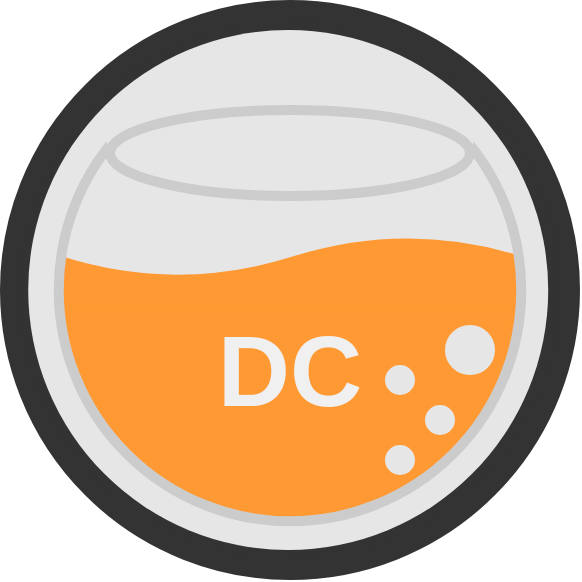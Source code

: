 <mxfile scale="1" border="0">
    <diagram id="onXaXl_xWz-26s0CSIOz" name="ビール？？？">
        <mxGraphModel dx="751" dy="744" grid="1" gridSize="10" guides="1" tooltips="1" connect="1" arrows="1" fold="1" page="1" pageScale="1" pageWidth="850" pageHeight="1100" math="0" shadow="0">
            <root>
                <mxCell id="0"/>
                <mxCell id="woN81auEj3mcqy7KODG3-6" value="背景" style="locked=1;" parent="0"/>
                <mxCell id="woN81auEj3mcqy7KODG3-7" value="" style="ellipse;whiteSpace=wrap;html=1;aspect=fixed;strokeColor=#333333;strokeWidth=10;fillColor=#333333;" parent="woN81auEj3mcqy7KODG3-6" vertex="1">
                    <mxGeometry x="40" y="40" width="280" height="280" as="geometry"/>
                </mxCell>
                <mxCell id="woN81auEj3mcqy7KODG3-11" value="" style="ellipse;whiteSpace=wrap;html=1;aspect=fixed;strokeColor=none;strokeWidth=10;fillColor=#E6E6E6;perimeterSpacing=0;" parent="woN81auEj3mcqy7KODG3-6" vertex="1">
                    <mxGeometry x="49.11" y="50" width="260" height="260" as="geometry"/>
                </mxCell>
                <mxCell id="1" value="液体" style="locked=1;" parent="0"/>
                <mxCell id="woN81auEj3mcqy7KODG3-3" value="" style="shape=document;whiteSpace=wrap;html=1;boundedLbl=1;strokeColor=none;strokeWidth=0;fillColor=#FF9933;direction=west;" parent="1" vertex="1">
                    <mxGeometry x="66" y="153" width="230" height="67" as="geometry"/>
                </mxCell>
                <mxCell id="woN81auEj3mcqy7KODG3-4" value="" style="shape=or;whiteSpace=wrap;html=1;strokeColor=none;strokeWidth=0;fillColor=#FF9933;direction=south;" parent="1" vertex="1">
                    <mxGeometry x="70" y="190" width="220" height="110" as="geometry"/>
                </mxCell>
                <mxCell id="woN81auEj3mcqy7KODG3-13" value="背景_ふち" style="locked=1;" parent="0"/>
                <mxCell id="woN81auEj3mcqy7KODG3-15" value="" style="ellipse;whiteSpace=wrap;html=1;aspect=fixed;strokeColor=#E6E6E6;strokeWidth=12;fillColor=none;perimeterSpacing=0;gradientColor=none;" parent="woN81auEj3mcqy7KODG3-13" vertex="1">
                    <mxGeometry x="60" y="60" width="240" height="240" as="geometry"/>
                </mxCell>
                <mxCell id="woN81auEj3mcqy7KODG3-25" value="" style="ellipse;whiteSpace=wrap;html=1;aspect=fixed;strokeColor=#CCCCCC;strokeWidth=5;fillColor=none;perimeterSpacing=0;" parent="woN81auEj3mcqy7KODG3-13" vertex="1">
                    <mxGeometry x="64.38" y="64.38" width="231.25" height="231.25" as="geometry"/>
                </mxCell>
                <mxCell id="woN81auEj3mcqy7KODG3-16" value="グラス上" style="locked=1;" parent="0"/>
                <mxCell id="woN81auEj3mcqy7KODG3-28" value="" style="ellipse;whiteSpace=wrap;html=1;strokeColor=none;strokeWidth=5;fillColor=#E6E6E6;gradientColor=none;" parent="woN81auEj3mcqy7KODG3-16" vertex="1">
                    <mxGeometry x="113.75" y="60" width="132.5" height="60" as="geometry"/>
                </mxCell>
                <mxCell id="woN81auEj3mcqy7KODG3-27" value="" style="ellipse;whiteSpace=wrap;html=1;strokeColor=none;strokeWidth=5;fillColor=#E6E6E6;gradientColor=none;" parent="woN81auEj3mcqy7KODG3-16" vertex="1">
                    <mxGeometry x="87.5" y="68" width="185" height="68" as="geometry"/>
                </mxCell>
                <mxCell id="woN81auEj3mcqy7KODG3-17" value="" style="ellipse;whiteSpace=wrap;html=1;strokeColor=#CCCCCC;strokeWidth=5;fillColor=#E6E6E6;gradientColor=none;" parent="woN81auEj3mcqy7KODG3-16" vertex="1">
                    <mxGeometry x="90" y="90" width="180" height="43" as="geometry"/>
                </mxCell>
                <mxCell id="woN81auEj3mcqy7KODG3-30" value="泡" style="locked=1;" parent="0"/>
                <mxCell id="woN81auEj3mcqy7KODG3-31" value="" style="ellipse;whiteSpace=wrap;html=1;aspect=fixed;shadow=0;sketch=0;strokeColor=#E6E6E6;strokeWidth=5;fillColor=#E6E6E6;gradientColor=none;" parent="woN81auEj3mcqy7KODG3-30" vertex="1">
                    <mxGeometry x="230" y="260" width="10" height="10" as="geometry"/>
                </mxCell>
                <mxCell id="woN81auEj3mcqy7KODG3-32" value="" style="ellipse;whiteSpace=wrap;html=1;aspect=fixed;shadow=0;sketch=0;strokeColor=#E6E6E6;strokeWidth=5;fillColor=#E6E6E6;gradientColor=none;" parent="woN81auEj3mcqy7KODG3-30" vertex="1">
                    <mxGeometry x="230" y="220" width="10" height="10" as="geometry"/>
                </mxCell>
                <mxCell id="woN81auEj3mcqy7KODG3-33" value="" style="ellipse;whiteSpace=wrap;html=1;aspect=fixed;shadow=0;sketch=0;strokeColor=#E6E6E6;strokeWidth=5;fillColor=#E6E6E6;gradientColor=none;" parent="woN81auEj3mcqy7KODG3-30" vertex="1">
                    <mxGeometry x="250" y="240" width="10" height="10" as="geometry"/>
                </mxCell>
                <mxCell id="gz5MbNSsjPVkRxkjNnPb-1" value="" style="ellipse;whiteSpace=wrap;html=1;aspect=fixed;shadow=0;sketch=0;strokeColor=#E6E6E6;strokeWidth=5;fillColor=#E6E6E6;gradientColor=none;" parent="woN81auEj3mcqy7KODG3-30" vertex="1">
                    <mxGeometry x="260" y="200" width="20" height="20" as="geometry"/>
                </mxCell>
                <mxCell id="qck0bDyD4l9X-uwEaKS--1" value="ロゴ" style="locked=1;" parent="0"/>
                <mxCell id="ctAcwHcmxXAFrqJ0K5Kp-1" value="DC" style="ellipse;whiteSpace=wrap;html=1;aspect=fixed;shadow=0;sketch=0;fillStyle=auto;strokeColor=none;strokeWidth=5;fillColor=none;gradientColor=none;fontColor=#F0F0F0;fontSize=50;fontStyle=1" parent="qck0bDyD4l9X-uwEaKS--1" vertex="1">
                    <mxGeometry x="150" y="190" width="60" height="60" as="geometry"/>
                </mxCell>
            </root>
        </mxGraphModel>
    </diagram>
    <diagram name="ハイボール" id="7LfGjbmu8eiaS4zaYMI0">
        <mxGraphModel dx="751" dy="744" grid="1" gridSize="10" guides="1" tooltips="1" connect="1" arrows="1" fold="1" page="1" pageScale="1" pageWidth="850" pageHeight="1100" math="0" shadow="0">
            <root>
                <mxCell id="zX6XUiAoFi4MaXgwyIQ4-0"/>
                <mxCell id="zX6XUiAoFi4MaXgwyIQ4-1" value="背景" style="locked=1;" parent="zX6XUiAoFi4MaXgwyIQ4-0"/>
                <mxCell id="zX6XUiAoFi4MaXgwyIQ4-2" value="" style="ellipse;whiteSpace=wrap;html=1;aspect=fixed;strokeColor=#333333;strokeWidth=10;fillColor=#333333;" parent="zX6XUiAoFi4MaXgwyIQ4-1" vertex="1">
                    <mxGeometry x="40" y="40" width="280" height="280" as="geometry"/>
                </mxCell>
                <mxCell id="bQm7-eFxkr2XoenzQgG9-1" value="グラス背景" style="locked=1;" parent="zX6XUiAoFi4MaXgwyIQ4-0"/>
                <mxCell id="bQm7-eFxkr2XoenzQgG9-2" value="" style="shape=cylinder3;whiteSpace=wrap;html=1;boundedLbl=1;backgroundOutline=1;size=15;shadow=0;sketch=0;strokeColor=none;strokeWidth=5;fillColor=#E6E6E6;gradientColor=none;" parent="bQm7-eFxkr2XoenzQgG9-1" vertex="1">
                    <mxGeometry x="120" y="80" width="120" height="200" as="geometry"/>
                </mxCell>
                <mxCell id="bQm7-eFxkr2XoenzQgG9-5" value="液体" style="locked=1;" parent="zX6XUiAoFi4MaXgwyIQ4-0"/>
                <mxCell id="bQm7-eFxkr2XoenzQgG9-13" value="" style="rhombus;whiteSpace=wrap;html=1;shadow=0;sketch=0;fillStyle=auto;strokeColor=none;strokeWidth=10;fillColor=#FFFFCC;gradientColor=none;" parent="bQm7-eFxkr2XoenzQgG9-5" vertex="1">
                    <mxGeometry x="160" y="110" width="80" height="70" as="geometry"/>
                </mxCell>
                <mxCell id="bQm7-eFxkr2XoenzQgG9-12" value="" style="rhombus;whiteSpace=wrap;html=1;shadow=0;sketch=0;fillStyle=auto;strokeColor=none;strokeWidth=10;fillColor=#FFFFCC;gradientColor=none;" parent="bQm7-eFxkr2XoenzQgG9-5" vertex="1">
                    <mxGeometry x="120" y="120" width="50" height="50" as="geometry"/>
                </mxCell>
                <mxCell id="bQm7-eFxkr2XoenzQgG9-6" value="" style="shape=document;whiteSpace=wrap;html=1;boundedLbl=1;shadow=0;sketch=0;strokeColor=none;strokeWidth=10;fillColor=#FF9933;gradientColor=none;direction=west;" parent="bQm7-eFxkr2XoenzQgG9-5" vertex="1">
                    <mxGeometry x="120" y="140" width="120" height="40" as="geometry"/>
                </mxCell>
                <mxCell id="bQm7-eFxkr2XoenzQgG9-8" value="" style="ellipse;whiteSpace=wrap;html=1;shadow=0;sketch=0;strokeColor=none;strokeWidth=10;fillColor=#FF9933;gradientColor=none;" parent="bQm7-eFxkr2XoenzQgG9-5" vertex="1">
                    <mxGeometry x="120" y="250" width="120" height="30" as="geometry"/>
                </mxCell>
                <mxCell id="bQm7-eFxkr2XoenzQgG9-9" value="" style="rounded=0;whiteSpace=wrap;html=1;shadow=0;sketch=0;strokeColor=none;strokeWidth=10;fillColor=#FF9933;gradientColor=none;" parent="bQm7-eFxkr2XoenzQgG9-5" vertex="1">
                    <mxGeometry x="120" y="160" width="120" height="110" as="geometry"/>
                </mxCell>
                <mxCell id="bQm7-eFxkr2XoenzQgG9-3" value="グラスふち" style="locked=1;" parent="zX6XUiAoFi4MaXgwyIQ4-0"/>
                <mxCell id="bQm7-eFxkr2XoenzQgG9-4" value="" style="shape=cylinder3;whiteSpace=wrap;html=1;boundedLbl=1;backgroundOutline=1;size=15;shadow=0;sketch=0;strokeColor=default;strokeWidth=10;fillColor=none;gradientColor=none;" parent="bQm7-eFxkr2XoenzQgG9-3" vertex="1">
                    <mxGeometry x="120" y="80" width="120" height="200" as="geometry"/>
                </mxCell>
                <mxCell id="bQm7-eFxkr2XoenzQgG9-15" value="ロゴ" style="locked=1;" parent="zX6XUiAoFi4MaXgwyIQ4-0"/>
                <mxCell id="bQm7-eFxkr2XoenzQgG9-16" value="DC" style="ellipse;whiteSpace=wrap;html=1;aspect=fixed;shadow=0;sketch=0;fillStyle=auto;strokeColor=#F0F0F0;strokeWidth=5;fillColor=#FF9933;gradientColor=none;fontColor=#F0F0F0;fontSize=29;fontStyle=1" parent="bQm7-eFxkr2XoenzQgG9-15" vertex="1">
                    <mxGeometry x="150" y="180" width="60" height="60" as="geometry"/>
                </mxCell>
            </root>
        </mxGraphModel>
    </diagram>
    <diagram name="[ボツ]アイコン" id="gK7fZcU6XxFyOrLltpx0">
        <mxGraphModel dx="751" dy="744" grid="1" gridSize="10" guides="1" tooltips="1" connect="1" arrows="1" fold="1" page="1" pageScale="1" pageWidth="827" pageHeight="1169" math="0" shadow="0">
            <root>
                <mxCell id="0"/>
                <mxCell id="1" parent="0"/>
                <mxCell id="PPWlYoQmIogD_CFI06df-25" value="" style="endArrow=none;html=1;rounded=0;strokeWidth=5;strokeColor=#ffffff;" parent="1" edge="1">
                    <mxGeometry width="50" height="50" relative="1" as="geometry">
                        <mxPoint x="50" y="330" as="sourcePoint"/>
                        <mxPoint x="210" y="330" as="targetPoint"/>
                    </mxGeometry>
                </mxCell>
                <mxCell id="PPWlYoQmIogD_CFI06df-26" value="" style="endArrow=none;html=1;rounded=0;strokeWidth=5;strokeColor=#ffffff;" parent="1" edge="1">
                    <mxGeometry width="50" height="50" relative="1" as="geometry">
                        <mxPoint x="60" y="340" as="sourcePoint"/>
                        <mxPoint x="200" y="340" as="targetPoint"/>
                    </mxGeometry>
                </mxCell>
                <mxCell id="PPWlYoQmIogD_CFI06df-55" value="" style="endArrow=none;html=1;rounded=0;strokeWidth=5;strokeColor=#ffffff;" parent="1" edge="1">
                    <mxGeometry width="50" height="50" relative="1" as="geometry">
                        <mxPoint x="220" y="180" as="sourcePoint"/>
                        <mxPoint x="280" y="180" as="targetPoint"/>
                    </mxGeometry>
                </mxCell>
                <mxCell id="PPWlYoQmIogD_CFI06df-56" value="" style="endArrow=none;html=1;rounded=0;strokeWidth=5;strokeColor=#ffffff;" parent="1" edge="1">
                    <mxGeometry width="50" height="50" relative="1" as="geometry">
                        <mxPoint x="220" y="190" as="sourcePoint"/>
                        <mxPoint x="280" y="190" as="targetPoint"/>
                    </mxGeometry>
                </mxCell>
                <mxCell id="PPWlYoQmIogD_CFI06df-57" value="" style="endArrow=none;html=1;rounded=0;strokeWidth=5;strokeColor=#ffffff;" parent="1" edge="1">
                    <mxGeometry width="50" height="50" relative="1" as="geometry">
                        <mxPoint x="220" y="200" as="sourcePoint"/>
                        <mxPoint x="280" y="200" as="targetPoint"/>
                    </mxGeometry>
                </mxCell>
                <mxCell id="PPWlYoQmIogD_CFI06df-59" value="" style="endArrow=none;html=1;rounded=0;strokeWidth=5;strokeColor=#ffffff;" parent="1" edge="1">
                    <mxGeometry width="50" height="50" relative="1" as="geometry">
                        <mxPoint x="250" y="210" as="sourcePoint"/>
                        <mxPoint x="280" y="210" as="targetPoint"/>
                    </mxGeometry>
                </mxCell>
                <mxCell id="PPWlYoQmIogD_CFI06df-60" value="" style="endArrow=none;html=1;rounded=0;strokeWidth=5;strokeColor=#ffffff;" parent="1" edge="1">
                    <mxGeometry width="50" height="50" relative="1" as="geometry">
                        <mxPoint x="250" y="220" as="sourcePoint"/>
                        <mxPoint x="280" y="220" as="targetPoint"/>
                    </mxGeometry>
                </mxCell>
                <mxCell id="PPWlYoQmIogD_CFI06df-61" value="" style="endArrow=none;html=1;rounded=0;strokeWidth=5;strokeColor=#ffffff;" parent="1" edge="1">
                    <mxGeometry width="50" height="50" relative="1" as="geometry">
                        <mxPoint x="250" y="230.0" as="sourcePoint"/>
                        <mxPoint x="280" y="230.0" as="targetPoint"/>
                    </mxGeometry>
                </mxCell>
                <mxCell id="PPWlYoQmIogD_CFI06df-62" value="" style="endArrow=none;html=1;rounded=0;strokeWidth=5;strokeColor=#ffffff;" parent="1" edge="1">
                    <mxGeometry width="50" height="50" relative="1" as="geometry">
                        <mxPoint x="250" y="240.0" as="sourcePoint"/>
                        <mxPoint x="280" y="240.0" as="targetPoint"/>
                    </mxGeometry>
                </mxCell>
                <mxCell id="PPWlYoQmIogD_CFI06df-63" value="" style="endArrow=none;html=1;rounded=0;strokeWidth=5;strokeColor=#ffffff;" parent="1" edge="1">
                    <mxGeometry width="50" height="50" relative="1" as="geometry">
                        <mxPoint x="250" y="250.0" as="sourcePoint"/>
                        <mxPoint x="280" y="250.0" as="targetPoint"/>
                    </mxGeometry>
                </mxCell>
                <mxCell id="PPWlYoQmIogD_CFI06df-64" value="" style="endArrow=none;html=1;rounded=0;strokeWidth=5;strokeColor=#ffffff;" parent="1" edge="1">
                    <mxGeometry width="50" height="50" relative="1" as="geometry">
                        <mxPoint x="250" y="260.0" as="sourcePoint"/>
                        <mxPoint x="280" y="260.0" as="targetPoint"/>
                    </mxGeometry>
                </mxCell>
                <mxCell id="PPWlYoQmIogD_CFI06df-67" value="" style="endArrow=none;html=1;rounded=0;strokeWidth=5;strokeColor=#ffffff;" parent="1" edge="1">
                    <mxGeometry width="50" height="50" relative="1" as="geometry">
                        <mxPoint x="240" y="270" as="sourcePoint"/>
                        <mxPoint x="270" y="270" as="targetPoint"/>
                    </mxGeometry>
                </mxCell>
                <mxCell id="PPWlYoQmIogD_CFI06df-68" value="" style="endArrow=none;html=1;rounded=0;strokeWidth=5;strokeColor=#ffffff;startArrow=none;" parent="1" edge="1">
                    <mxGeometry width="50" height="50" relative="1" as="geometry">
                        <mxPoint x="260" y="280" as="sourcePoint"/>
                        <mxPoint x="260" y="280" as="targetPoint"/>
                    </mxGeometry>
                </mxCell>
                <mxCell id="PPWlYoQmIogD_CFI06df-69" value="" style="endArrow=none;html=1;rounded=0;strokeWidth=5;strokeColor=#ffffff;" parent="1" edge="1">
                    <mxGeometry width="50" height="50" relative="1" as="geometry">
                        <mxPoint x="220" y="290" as="sourcePoint"/>
                        <mxPoint x="250" y="290" as="targetPoint"/>
                    </mxGeometry>
                </mxCell>
                <mxCell id="PPWlYoQmIogD_CFI06df-71" value="" style="endArrow=none;html=1;rounded=0;strokeWidth=5;strokeColor=#ffffff;" parent="1" edge="1">
                    <mxGeometry width="50" height="50" relative="1" as="geometry">
                        <mxPoint x="110" y="230" as="sourcePoint"/>
                        <mxPoint x="200" y="230" as="targetPoint"/>
                    </mxGeometry>
                </mxCell>
                <mxCell id="PPWlYoQmIogD_CFI06df-73" value="" style="endArrow=none;html=1;rounded=0;strokeWidth=5;strokeColor=#ffffff;" parent="1" edge="1">
                    <mxGeometry width="50" height="50" relative="1" as="geometry">
                        <mxPoint x="110" y="250" as="sourcePoint"/>
                        <mxPoint x="200" y="250" as="targetPoint"/>
                    </mxGeometry>
                </mxCell>
                <mxCell id="PPWlYoQmIogD_CFI06df-16" value="" style="endArrow=none;html=1;rounded=0;strokeWidth=5;strokeColor=#ffffff;" parent="1" edge="1">
                    <mxGeometry width="50" height="50" relative="1" as="geometry">
                        <mxPoint x="110" y="180" as="sourcePoint"/>
                        <mxPoint x="150" y="180" as="targetPoint"/>
                    </mxGeometry>
                </mxCell>
                <mxCell id="PPWlYoQmIogD_CFI06df-17" value="" style="endArrow=none;html=1;rounded=0;strokeWidth=5;strokeColor=#ffffff;" parent="1" edge="1">
                    <mxGeometry width="50" height="50" relative="1" as="geometry">
                        <mxPoint x="110" y="190" as="sourcePoint"/>
                        <mxPoint x="150" y="190" as="targetPoint"/>
                    </mxGeometry>
                </mxCell>
                <mxCell id="PPWlYoQmIogD_CFI06df-18" value="" style="endArrow=none;html=1;rounded=0;strokeWidth=5;strokeColor=#ffffff;" parent="1" edge="1">
                    <mxGeometry width="50" height="50" relative="1" as="geometry">
                        <mxPoint x="110" y="200" as="sourcePoint"/>
                        <mxPoint x="150" y="200" as="targetPoint"/>
                    </mxGeometry>
                </mxCell>
                <mxCell id="PPWlYoQmIogD_CFI06df-22" value="" style="endArrow=none;html=1;rounded=0;strokeWidth=5;strokeColor=#ffffff;" parent="1" edge="1">
                    <mxGeometry width="50" height="50" relative="1" as="geometry">
                        <mxPoint x="110" y="210" as="sourcePoint"/>
                        <mxPoint x="150" y="210" as="targetPoint"/>
                    </mxGeometry>
                </mxCell>
                <mxCell id="PPWlYoQmIogD_CFI06df-23" value="" style="endArrow=none;html=1;rounded=0;strokeWidth=5;strokeColor=#ffffff;" parent="1" edge="1">
                    <mxGeometry width="50" height="50" relative="1" as="geometry">
                        <mxPoint x="110" y="220" as="sourcePoint"/>
                        <mxPoint x="150" y="220" as="targetPoint"/>
                    </mxGeometry>
                </mxCell>
                <mxCell id="PPWlYoQmIogD_CFI06df-44" value="" style="endArrow=none;html=1;rounded=0;strokeWidth=5;strokeColor=#ffffff;" parent="1" edge="1">
                    <mxGeometry width="50" height="50" relative="1" as="geometry">
                        <mxPoint x="60" y="300" as="sourcePoint"/>
                        <mxPoint x="90" y="300" as="targetPoint"/>
                    </mxGeometry>
                </mxCell>
                <mxCell id="PPWlYoQmIogD_CFI06df-45" value="" style="endArrow=none;html=1;rounded=0;strokeWidth=5;strokeColor=#ffffff;" parent="1" edge="1">
                    <mxGeometry width="50" height="50" relative="1" as="geometry">
                        <mxPoint x="60" y="290" as="sourcePoint"/>
                        <mxPoint x="90" y="290" as="targetPoint"/>
                    </mxGeometry>
                </mxCell>
                <mxCell id="PPWlYoQmIogD_CFI06df-46" value="" style="endArrow=none;html=1;rounded=0;strokeWidth=5;strokeColor=#ffffff;" parent="1" edge="1">
                    <mxGeometry width="50" height="50" relative="1" as="geometry">
                        <mxPoint x="60" y="280" as="sourcePoint"/>
                        <mxPoint x="90" y="280" as="targetPoint"/>
                    </mxGeometry>
                </mxCell>
                <mxCell id="PPWlYoQmIogD_CFI06df-52" value="" style="endArrow=none;html=1;rounded=0;strokeWidth=5;strokeColor=#ffffff;" parent="1" edge="1">
                    <mxGeometry width="50" height="50" relative="1" as="geometry">
                        <mxPoint x="60" y="270" as="sourcePoint"/>
                        <mxPoint x="90" y="270" as="targetPoint"/>
                    </mxGeometry>
                </mxCell>
                <mxCell id="PPWlYoQmIogD_CFI06df-53" value="" style="endArrow=none;html=1;rounded=0;strokeWidth=5;strokeColor=#ffffff;" parent="1" edge="1">
                    <mxGeometry width="50" height="50" relative="1" as="geometry">
                        <mxPoint x="60" y="260" as="sourcePoint"/>
                        <mxPoint x="90" y="260" as="targetPoint"/>
                    </mxGeometry>
                </mxCell>
                <mxCell id="PPWlYoQmIogD_CFI06df-9" value="" style="endArrow=none;html=1;rounded=0;strokeWidth=5;strokeColor=#ffffff;" parent="1" edge="1">
                    <mxGeometry width="50" height="50" relative="1" as="geometry">
                        <mxPoint x="50" y="130" as="sourcePoint"/>
                        <mxPoint x="210" y="130" as="targetPoint"/>
                    </mxGeometry>
                </mxCell>
                <mxCell id="PPWlYoQmIogD_CFI06df-13" value="" style="endArrow=none;html=1;rounded=0;strokeWidth=5;strokeColor=#ffffff;" parent="1" edge="1">
                    <mxGeometry width="50" height="50" relative="1" as="geometry">
                        <mxPoint x="50" y="140" as="sourcePoint"/>
                        <mxPoint x="210" y="140" as="targetPoint"/>
                    </mxGeometry>
                </mxCell>
                <mxCell id="PPWlYoQmIogD_CFI06df-14" value="" style="endArrow=none;html=1;rounded=0;strokeWidth=5;strokeColor=#ffffff;" parent="1" edge="1">
                    <mxGeometry width="50" height="50" relative="1" as="geometry">
                        <mxPoint x="50" y="150" as="sourcePoint"/>
                        <mxPoint x="210" y="150" as="targetPoint"/>
                    </mxGeometry>
                </mxCell>
                <mxCell id="PPWlYoQmIogD_CFI06df-104" value="" style="endArrow=none;html=1;rounded=0;strokeWidth=5;strokeColor=#ffffff;" parent="1" edge="1">
                    <mxGeometry width="50" height="50" relative="1" as="geometry">
                        <mxPoint x="60" y="310" as="sourcePoint"/>
                        <mxPoint x="90" y="310" as="targetPoint"/>
                    </mxGeometry>
                </mxCell>
                <mxCell id="PPWlYoQmIogD_CFI06df-105" value="" style="endArrow=none;html=1;rounded=0;strokeWidth=5;strokeColor=#ffffff;" parent="1" edge="1">
                    <mxGeometry width="50" height="50" relative="1" as="geometry">
                        <mxPoint x="60" y="320" as="sourcePoint"/>
                        <mxPoint x="90" y="320" as="targetPoint"/>
                    </mxGeometry>
                </mxCell>
                <mxCell id="PPWlYoQmIogD_CFI06df-108" value="" style="endArrow=none;html=1;rounded=0;strokeWidth=5;strokeColor=#ffffff;startArrow=none;" parent="1" edge="1">
                    <mxGeometry width="50" height="50" relative="1" as="geometry">
                        <mxPoint x="110" y="170" as="sourcePoint"/>
                        <mxPoint x="150" y="170" as="targetPoint"/>
                    </mxGeometry>
                </mxCell>
                <mxCell id="PPWlYoQmIogD_CFI06df-109" value="" style="endArrow=none;html=1;rounded=0;strokeWidth=5;strokeColor=#ffffff;" parent="1" edge="1">
                    <mxGeometry width="50" height="50" relative="1" as="geometry">
                        <mxPoint x="110" y="160" as="sourcePoint"/>
                        <mxPoint x="150" y="160" as="targetPoint"/>
                    </mxGeometry>
                </mxCell>
                <mxCell id="PPWlYoQmIogD_CFI06df-111" value="" style="endArrow=none;html=1;rounded=0;strokeWidth=5;strokeColor=#ffffff;" parent="1" edge="1">
                    <mxGeometry width="50" height="50" relative="1" as="geometry">
                        <mxPoint x="50" y="110.13" as="sourcePoint"/>
                        <mxPoint x="70" y="110.13" as="targetPoint"/>
                    </mxGeometry>
                </mxCell>
                <mxCell id="PPWlYoQmIogD_CFI06df-115" value="" style="endArrow=none;html=1;rounded=0;strokeWidth=5;strokeColor=#ffffff;" parent="1" edge="1">
                    <mxGeometry width="50" height="50" relative="1" as="geometry">
                        <mxPoint x="40" y="100.13" as="sourcePoint"/>
                        <mxPoint x="60" y="100.13" as="targetPoint"/>
                    </mxGeometry>
                </mxCell>
                <mxCell id="PPWlYoQmIogD_CFI06df-116" value="" style="endArrow=none;html=1;rounded=0;strokeWidth=5;strokeColor=#ffffff;" parent="1" edge="1">
                    <mxGeometry width="50" height="50" relative="1" as="geometry">
                        <mxPoint x="40" y="90.13" as="sourcePoint"/>
                        <mxPoint x="60" y="90.13" as="targetPoint"/>
                    </mxGeometry>
                </mxCell>
                <mxCell id="PPWlYoQmIogD_CFI06df-117" value="" style="endArrow=none;html=1;rounded=0;strokeWidth=5;strokeColor=#ffffff;" parent="1" edge="1">
                    <mxGeometry width="50" height="50" relative="1" as="geometry">
                        <mxPoint x="50" y="80.13" as="sourcePoint"/>
                        <mxPoint x="70" y="80.13" as="targetPoint"/>
                    </mxGeometry>
                </mxCell>
                <mxCell id="PPWlYoQmIogD_CFI06df-118" value="" style="endArrow=none;html=1;rounded=0;strokeWidth=5;strokeColor=#ffffff;" parent="1" edge="1">
                    <mxGeometry width="50" height="50" relative="1" as="geometry">
                        <mxPoint x="60" y="70.13" as="sourcePoint"/>
                        <mxPoint x="80" y="70.13" as="targetPoint"/>
                    </mxGeometry>
                </mxCell>
                <mxCell id="PPWlYoQmIogD_CFI06df-119" value="" style="endArrow=none;html=1;rounded=0;strokeWidth=5;strokeColor=#ffffff;" parent="1" edge="1">
                    <mxGeometry width="50" height="50" relative="1" as="geometry">
                        <mxPoint x="70" y="60.13" as="sourcePoint"/>
                        <mxPoint x="90" y="60.13" as="targetPoint"/>
                    </mxGeometry>
                </mxCell>
                <mxCell id="PPWlYoQmIogD_CFI06df-120" value="" style="endArrow=none;html=1;rounded=0;strokeWidth=5;strokeColor=#ffffff;" parent="1" edge="1">
                    <mxGeometry width="50" height="50" relative="1" as="geometry">
                        <mxPoint x="90" y="70.13" as="sourcePoint"/>
                        <mxPoint x="100" y="70.13" as="targetPoint"/>
                    </mxGeometry>
                </mxCell>
                <mxCell id="PPWlYoQmIogD_CFI06df-121" value="" style="endArrow=none;html=1;rounded=0;strokeWidth=5;strokeColor=#ffffff;" parent="1" edge="1">
                    <mxGeometry width="50" height="50" relative="1" as="geometry">
                        <mxPoint x="100" y="60.13" as="sourcePoint"/>
                        <mxPoint x="110" y="60.13" as="targetPoint"/>
                    </mxGeometry>
                </mxCell>
                <mxCell id="PPWlYoQmIogD_CFI06df-122" value="" style="endArrow=none;html=1;rounded=0;strokeWidth=5;strokeColor=#ffffff;" parent="1" edge="1">
                    <mxGeometry width="50" height="50" relative="1" as="geometry">
                        <mxPoint x="100" y="50.13" as="sourcePoint"/>
                        <mxPoint x="120" y="50.13" as="targetPoint"/>
                    </mxGeometry>
                </mxCell>
                <mxCell id="PPWlYoQmIogD_CFI06df-123" value="" style="endArrow=none;html=1;rounded=0;strokeWidth=5;strokeColor=#ffffff;" parent="1" edge="1">
                    <mxGeometry width="50" height="50" relative="1" as="geometry">
                        <mxPoint x="120" y="40" as="sourcePoint"/>
                        <mxPoint x="150" y="40" as="targetPoint"/>
                    </mxGeometry>
                </mxCell>
                <mxCell id="PPWlYoQmIogD_CFI06df-128" value="" style="endArrow=none;html=1;rounded=0;strokeWidth=5;strokeColor=#ffffff;" parent="1" edge="1">
                    <mxGeometry width="50" height="50" relative="1" as="geometry">
                        <mxPoint x="150" y="50.13" as="sourcePoint"/>
                        <mxPoint x="170" y="50.13" as="targetPoint"/>
                    </mxGeometry>
                </mxCell>
                <mxCell id="PPWlYoQmIogD_CFI06df-129" value="" style="endArrow=none;html=1;rounded=0;strokeWidth=5;strokeColor=#ffffff;" parent="1" edge="1">
                    <mxGeometry width="50" height="50" relative="1" as="geometry">
                        <mxPoint x="160" y="60.13" as="sourcePoint"/>
                        <mxPoint x="180" y="60.13" as="targetPoint"/>
                    </mxGeometry>
                </mxCell>
                <mxCell id="PPWlYoQmIogD_CFI06df-130" value="" style="endArrow=none;html=1;rounded=0;strokeWidth=5;entryX=0.699;entryY=0.167;entryDx=0;entryDy=0;entryPerimeter=0;strokeColor=#ffffff;" parent="1" edge="1">
                    <mxGeometry width="50" height="50" relative="1" as="geometry">
                        <mxPoint x="170" y="70.13" as="sourcePoint"/>
                        <mxPoint x="200.001" y="70.063" as="targetPoint"/>
                    </mxGeometry>
                </mxCell>
                <mxCell id="PPWlYoQmIogD_CFI06df-131" value="" style="endArrow=none;html=1;rounded=0;strokeWidth=5;strokeColor=#ffffff;" parent="1" edge="1">
                    <mxGeometry width="50" height="50" relative="1" as="geometry">
                        <mxPoint x="190" y="80.13" as="sourcePoint"/>
                        <mxPoint x="210" y="80.13" as="targetPoint"/>
                    </mxGeometry>
                </mxCell>
                <mxCell id="PPWlYoQmIogD_CFI06df-132" value="" style="endArrow=none;html=1;rounded=0;strokeWidth=5;strokeColor=#ffffff;" parent="1" edge="1">
                    <mxGeometry width="50" height="50" relative="1" as="geometry">
                        <mxPoint x="200" y="90.13" as="sourcePoint"/>
                        <mxPoint x="220" y="90.13" as="targetPoint"/>
                    </mxGeometry>
                </mxCell>
                <mxCell id="PPWlYoQmIogD_CFI06df-133" value="" style="endArrow=none;html=1;rounded=0;strokeWidth=5;strokeColor=#ffffff;" parent="1" edge="1">
                    <mxGeometry width="50" height="50" relative="1" as="geometry">
                        <mxPoint x="200" y="100.13" as="sourcePoint"/>
                        <mxPoint x="220" y="100.13" as="targetPoint"/>
                    </mxGeometry>
                </mxCell>
                <mxCell id="PPWlYoQmIogD_CFI06df-134" value="" style="endArrow=none;html=1;rounded=0;strokeWidth=5;strokeColor=#ffffff;" parent="1" edge="1">
                    <mxGeometry width="50" height="50" relative="1" as="geometry">
                        <mxPoint x="190" y="110.13" as="sourcePoint"/>
                        <mxPoint x="210" y="110.13" as="targetPoint"/>
                    </mxGeometry>
                </mxCell>
                <mxCell id="PPWlYoQmIogD_CFI06df-24" value="" style="endArrow=none;html=1;rounded=0;strokeWidth=5;strokeColor=#ffffff;" parent="1" edge="1">
                    <mxGeometry width="50" height="50" relative="1" as="geometry">
                        <mxPoint x="110" y="260" as="sourcePoint"/>
                        <mxPoint x="150" y="260" as="targetPoint"/>
                    </mxGeometry>
                </mxCell>
                <mxCell id="PPWlYoQmIogD_CFI06df-29" value="" style="endArrow=none;html=1;rounded=0;strokeWidth=5;strokeColor=#ffffff;" parent="1" edge="1">
                    <mxGeometry width="50" height="50" relative="1" as="geometry">
                        <mxPoint x="110" y="270" as="sourcePoint"/>
                        <mxPoint x="150" y="270" as="targetPoint"/>
                    </mxGeometry>
                </mxCell>
                <mxCell id="PPWlYoQmIogD_CFI06df-48" value="" style="endArrow=none;html=1;rounded=0;strokeWidth=5;strokeColor=#ffffff;" parent="1" edge="1">
                    <mxGeometry width="50" height="50" relative="1" as="geometry">
                        <mxPoint x="110" y="280" as="sourcePoint"/>
                        <mxPoint x="150" y="280" as="targetPoint"/>
                    </mxGeometry>
                </mxCell>
                <mxCell id="PPWlYoQmIogD_CFI06df-49" value="" style="endArrow=none;html=1;rounded=0;strokeWidth=5;strokeColor=#ffffff;" parent="1" edge="1">
                    <mxGeometry width="50" height="50" relative="1" as="geometry">
                        <mxPoint x="110" y="290" as="sourcePoint"/>
                        <mxPoint x="150" y="290" as="targetPoint"/>
                    </mxGeometry>
                </mxCell>
                <mxCell id="PPWlYoQmIogD_CFI06df-50" value="" style="endArrow=none;html=1;rounded=0;strokeWidth=5;strokeColor=#ffffff;" parent="1" edge="1">
                    <mxGeometry width="50" height="50" relative="1" as="geometry">
                        <mxPoint x="110" y="300" as="sourcePoint"/>
                        <mxPoint x="150" y="300" as="targetPoint"/>
                    </mxGeometry>
                </mxCell>
                <mxCell id="PPWlYoQmIogD_CFI06df-106" value="" style="endArrow=none;html=1;rounded=0;strokeWidth=5;strokeColor=#ffffff;" parent="1" edge="1">
                    <mxGeometry width="50" height="50" relative="1" as="geometry">
                        <mxPoint x="110" y="320" as="sourcePoint"/>
                        <mxPoint x="150" y="320" as="targetPoint"/>
                    </mxGeometry>
                </mxCell>
                <mxCell id="PPWlYoQmIogD_CFI06df-107" value="" style="endArrow=none;html=1;rounded=0;strokeWidth=5;strokeColor=#ffffff;" parent="1" edge="1">
                    <mxGeometry width="50" height="50" relative="1" as="geometry">
                        <mxPoint x="110" y="310" as="sourcePoint"/>
                        <mxPoint x="150" y="310" as="targetPoint"/>
                    </mxGeometry>
                </mxCell>
                <mxCell id="4" value="" style="endArrow=none;html=1;rounded=0;strokeWidth=5;strokeColor=#ffffff;" parent="1" edge="1">
                    <mxGeometry width="50" height="50" relative="1" as="geometry">
                        <mxPoint x="110" y="240.0" as="sourcePoint"/>
                        <mxPoint x="200" y="240" as="targetPoint"/>
                    </mxGeometry>
                </mxCell>
                <mxCell id="7" value="" style="endArrow=none;html=1;rounded=0;strokeWidth=5;strokeColor=#ffffff;" parent="1" edge="1">
                    <mxGeometry width="50" height="50" relative="1" as="geometry">
                        <mxPoint x="70" y="350" as="sourcePoint"/>
                        <mxPoint x="190" y="350" as="targetPoint"/>
                    </mxGeometry>
                </mxCell>
                <mxCell id="15" value="" style="endArrow=none;html=1;rounded=0;strokeWidth=5;strokeColor=#ffffff;" parent="1" edge="1">
                    <mxGeometry width="50" height="50" relative="1" as="geometry">
                        <mxPoint x="230" y="280" as="sourcePoint"/>
                        <mxPoint x="260" y="280" as="targetPoint"/>
                    </mxGeometry>
                </mxCell>
            </root>
        </mxGraphModel>
    </diagram>
    <diagram name="[ボツ]アイコン（背景有）" id="lfiy780QkAt2Ystv8tqv">
        <mxGraphModel dx="751" dy="744" grid="1" gridSize="10" guides="1" tooltips="1" connect="1" arrows="1" fold="1" page="1" pageScale="1" pageWidth="827" pageHeight="1169" math="0" shadow="0">
            <root>
                <mxCell id="8LsEZVAysBrHWdb2zd2m-0"/>
                <mxCell id="8LsEZVAysBrHWdb2zd2m-1" parent="8LsEZVAysBrHWdb2zd2m-0"/>
                <mxCell id="8LsEZVAysBrHWdb2zd2m-2" value="" style="rounded=0;whiteSpace=wrap;html=1;strokeColor=#333333;strokeWidth=5;fillColor=#333333;" parent="8LsEZVAysBrHWdb2zd2m-1" vertex="1">
                    <mxGeometry x="120" y="37" width="30" height="13" as="geometry"/>
                </mxCell>
                <mxCell id="8LsEZVAysBrHWdb2zd2m-3" value="" style="rounded=0;whiteSpace=wrap;html=1;strokeColor=#333333;strokeWidth=5;fillColor=#333333;" parent="8LsEZVAysBrHWdb2zd2m-1" vertex="1">
                    <mxGeometry x="100" y="47" width="70" height="13" as="geometry"/>
                </mxCell>
                <mxCell id="8LsEZVAysBrHWdb2zd2m-4" value="" style="rounded=0;whiteSpace=wrap;html=1;strokeColor=#333333;strokeWidth=5;fillColor=#333333;" parent="8LsEZVAysBrHWdb2zd2m-1" vertex="1">
                    <mxGeometry x="70" y="57" width="110" height="13" as="geometry"/>
                </mxCell>
                <mxCell id="8LsEZVAysBrHWdb2zd2m-5" value="" style="rounded=0;whiteSpace=wrap;html=1;strokeColor=#333333;strokeWidth=5;fillColor=#333333;" parent="8LsEZVAysBrHWdb2zd2m-1" vertex="1">
                    <mxGeometry x="60" y="67" width="140" height="13" as="geometry"/>
                </mxCell>
                <mxCell id="8LsEZVAysBrHWdb2zd2m-6" value="" style="rounded=0;whiteSpace=wrap;html=1;strokeColor=#333333;strokeWidth=5;fillColor=#333333;" parent="8LsEZVAysBrHWdb2zd2m-1" vertex="1">
                    <mxGeometry x="40" y="87" width="180" height="16" as="geometry"/>
                </mxCell>
                <mxCell id="8LsEZVAysBrHWdb2zd2m-7" value="" style="rounded=0;whiteSpace=wrap;html=1;strokeColor=#333333;strokeWidth=5;fillColor=#333333;" parent="8LsEZVAysBrHWdb2zd2m-1" vertex="1">
                    <mxGeometry x="50" y="77" width="160" height="36" as="geometry"/>
                </mxCell>
                <mxCell id="8LsEZVAysBrHWdb2zd2m-8" value="" style="rounded=0;whiteSpace=wrap;html=1;strokeColor=#333333;strokeWidth=5;fillColor=#333333;" parent="8LsEZVAysBrHWdb2zd2m-1" vertex="1">
                    <mxGeometry x="210" y="280" width="40" height="13" as="geometry"/>
                </mxCell>
                <mxCell id="8LsEZVAysBrHWdb2zd2m-9" value="" style="rounded=0;whiteSpace=wrap;html=1;strokeColor=#333333;strokeWidth=5;fillColor=#333333;" parent="8LsEZVAysBrHWdb2zd2m-1" vertex="1">
                    <mxGeometry x="210" y="270" width="50" height="13" as="geometry"/>
                </mxCell>
                <mxCell id="8LsEZVAysBrHWdb2zd2m-10" value="" style="rounded=0;whiteSpace=wrap;html=1;strokeColor=#333333;strokeWidth=5;fillColor=#333333;" parent="8LsEZVAysBrHWdb2zd2m-1" vertex="1">
                    <mxGeometry x="210" y="260" width="60" height="13" as="geometry"/>
                </mxCell>
                <mxCell id="8LsEZVAysBrHWdb2zd2m-11" value="" style="rounded=0;whiteSpace=wrap;html=1;strokeColor=#333333;strokeWidth=5;fillColor=#333333;" parent="8LsEZVAysBrHWdb2zd2m-1" vertex="1">
                    <mxGeometry x="210" y="177" width="70" height="86" as="geometry"/>
                </mxCell>
                <mxCell id="8LsEZVAysBrHWdb2zd2m-12" value="" style="rounded=0;whiteSpace=wrap;html=1;strokeColor=#333333;strokeWidth=5;fillColor=#333333;" parent="8LsEZVAysBrHWdb2zd2m-1" vertex="1">
                    <mxGeometry x="70" y="343" width="120" height="10" as="geometry"/>
                </mxCell>
                <mxCell id="8LsEZVAysBrHWdb2zd2m-13" value="" style="rounded=0;whiteSpace=wrap;html=1;strokeColor=#333333;strokeWidth=5;fillColor=#333333;" parent="8LsEZVAysBrHWdb2zd2m-1" vertex="1">
                    <mxGeometry x="60" y="333" width="140" height="10" as="geometry"/>
                </mxCell>
                <mxCell id="8LsEZVAysBrHWdb2zd2m-14" value="" style="rounded=0;whiteSpace=wrap;html=1;strokeColor=#333333;strokeWidth=5;fillColor=#333333;" parent="8LsEZVAysBrHWdb2zd2m-1" vertex="1">
                    <mxGeometry x="50" y="127" width="160" height="206" as="geometry"/>
                </mxCell>
                <mxCell id="8LsEZVAysBrHWdb2zd2m-15" value="" style="endArrow=none;html=1;rounded=0;strokeWidth=5;strokeColor=#ffffff;" parent="8LsEZVAysBrHWdb2zd2m-1" edge="1">
                    <mxGeometry width="50" height="50" relative="1" as="geometry">
                        <mxPoint x="50" y="330" as="sourcePoint"/>
                        <mxPoint x="210" y="330" as="targetPoint"/>
                    </mxGeometry>
                </mxCell>
                <mxCell id="8LsEZVAysBrHWdb2zd2m-16" value="" style="endArrow=none;html=1;rounded=0;strokeWidth=5;strokeColor=#ffffff;" parent="8LsEZVAysBrHWdb2zd2m-1" edge="1">
                    <mxGeometry width="50" height="50" relative="1" as="geometry">
                        <mxPoint x="60" y="340" as="sourcePoint"/>
                        <mxPoint x="200" y="340" as="targetPoint"/>
                    </mxGeometry>
                </mxCell>
                <mxCell id="8LsEZVAysBrHWdb2zd2m-17" value="" style="endArrow=none;html=1;rounded=0;strokeWidth=5;strokeColor=#ffffff;" parent="8LsEZVAysBrHWdb2zd2m-1" edge="1">
                    <mxGeometry width="50" height="50" relative="1" as="geometry">
                        <mxPoint x="220" y="180" as="sourcePoint"/>
                        <mxPoint x="280" y="180" as="targetPoint"/>
                    </mxGeometry>
                </mxCell>
                <mxCell id="8LsEZVAysBrHWdb2zd2m-18" value="" style="endArrow=none;html=1;rounded=0;strokeWidth=5;strokeColor=#ffffff;" parent="8LsEZVAysBrHWdb2zd2m-1" edge="1">
                    <mxGeometry width="50" height="50" relative="1" as="geometry">
                        <mxPoint x="220" y="190" as="sourcePoint"/>
                        <mxPoint x="280" y="190" as="targetPoint"/>
                    </mxGeometry>
                </mxCell>
                <mxCell id="8LsEZVAysBrHWdb2zd2m-19" value="" style="endArrow=none;html=1;rounded=0;strokeWidth=5;strokeColor=#ffffff;" parent="8LsEZVAysBrHWdb2zd2m-1" edge="1">
                    <mxGeometry width="50" height="50" relative="1" as="geometry">
                        <mxPoint x="220" y="200" as="sourcePoint"/>
                        <mxPoint x="280" y="200" as="targetPoint"/>
                    </mxGeometry>
                </mxCell>
                <mxCell id="8LsEZVAysBrHWdb2zd2m-20" value="" style="endArrow=none;html=1;rounded=0;strokeWidth=5;strokeColor=#ffffff;" parent="8LsEZVAysBrHWdb2zd2m-1" edge="1">
                    <mxGeometry width="50" height="50" relative="1" as="geometry">
                        <mxPoint x="250" y="210" as="sourcePoint"/>
                        <mxPoint x="280" y="210" as="targetPoint"/>
                    </mxGeometry>
                </mxCell>
                <mxCell id="8LsEZVAysBrHWdb2zd2m-21" value="" style="endArrow=none;html=1;rounded=0;strokeWidth=5;strokeColor=#ffffff;" parent="8LsEZVAysBrHWdb2zd2m-1" edge="1">
                    <mxGeometry width="50" height="50" relative="1" as="geometry">
                        <mxPoint x="250" y="220" as="sourcePoint"/>
                        <mxPoint x="280" y="220" as="targetPoint"/>
                    </mxGeometry>
                </mxCell>
                <mxCell id="8LsEZVAysBrHWdb2zd2m-22" value="" style="endArrow=none;html=1;rounded=0;strokeWidth=5;strokeColor=#ffffff;" parent="8LsEZVAysBrHWdb2zd2m-1" edge="1">
                    <mxGeometry width="50" height="50" relative="1" as="geometry">
                        <mxPoint x="250" y="230.0" as="sourcePoint"/>
                        <mxPoint x="280" y="230.0" as="targetPoint"/>
                    </mxGeometry>
                </mxCell>
                <mxCell id="8LsEZVAysBrHWdb2zd2m-23" value="" style="endArrow=none;html=1;rounded=0;strokeWidth=5;strokeColor=#ffffff;" parent="8LsEZVAysBrHWdb2zd2m-1" edge="1">
                    <mxGeometry width="50" height="50" relative="1" as="geometry">
                        <mxPoint x="250" y="240.0" as="sourcePoint"/>
                        <mxPoint x="280" y="240.0" as="targetPoint"/>
                    </mxGeometry>
                </mxCell>
                <mxCell id="8LsEZVAysBrHWdb2zd2m-24" value="" style="endArrow=none;html=1;rounded=0;strokeWidth=5;strokeColor=#ffffff;" parent="8LsEZVAysBrHWdb2zd2m-1" edge="1">
                    <mxGeometry width="50" height="50" relative="1" as="geometry">
                        <mxPoint x="250" y="250.0" as="sourcePoint"/>
                        <mxPoint x="280" y="250.0" as="targetPoint"/>
                    </mxGeometry>
                </mxCell>
                <mxCell id="8LsEZVAysBrHWdb2zd2m-25" value="" style="endArrow=none;html=1;rounded=0;strokeWidth=5;strokeColor=#ffffff;" parent="8LsEZVAysBrHWdb2zd2m-1" edge="1">
                    <mxGeometry width="50" height="50" relative="1" as="geometry">
                        <mxPoint x="250" y="260.0" as="sourcePoint"/>
                        <mxPoint x="280" y="260.0" as="targetPoint"/>
                    </mxGeometry>
                </mxCell>
                <mxCell id="8LsEZVAysBrHWdb2zd2m-26" value="" style="endArrow=none;html=1;rounded=0;strokeWidth=5;strokeColor=#ffffff;" parent="8LsEZVAysBrHWdb2zd2m-1" edge="1">
                    <mxGeometry width="50" height="50" relative="1" as="geometry">
                        <mxPoint x="240" y="270" as="sourcePoint"/>
                        <mxPoint x="270" y="270" as="targetPoint"/>
                    </mxGeometry>
                </mxCell>
                <mxCell id="8LsEZVAysBrHWdb2zd2m-27" value="" style="endArrow=none;html=1;rounded=0;strokeWidth=5;strokeColor=#ffffff;startArrow=none;" parent="8LsEZVAysBrHWdb2zd2m-1" source="8LsEZVAysBrHWdb2zd2m-9" edge="1">
                    <mxGeometry width="50" height="50" relative="1" as="geometry">
                        <mxPoint x="230" y="280" as="sourcePoint"/>
                        <mxPoint x="260" y="280" as="targetPoint"/>
                    </mxGeometry>
                </mxCell>
                <mxCell id="8LsEZVAysBrHWdb2zd2m-28" value="" style="endArrow=none;html=1;rounded=0;strokeWidth=5;strokeColor=#ffffff;" parent="8LsEZVAysBrHWdb2zd2m-1" edge="1">
                    <mxGeometry width="50" height="50" relative="1" as="geometry">
                        <mxPoint x="220" y="290" as="sourcePoint"/>
                        <mxPoint x="250" y="290" as="targetPoint"/>
                    </mxGeometry>
                </mxCell>
                <mxCell id="8LsEZVAysBrHWdb2zd2m-29" value="" style="endArrow=none;html=1;rounded=0;strokeWidth=5;strokeColor=#ffffff;" parent="8LsEZVAysBrHWdb2zd2m-1" edge="1">
                    <mxGeometry width="50" height="50" relative="1" as="geometry">
                        <mxPoint x="110" y="230" as="sourcePoint"/>
                        <mxPoint x="200" y="230" as="targetPoint"/>
                    </mxGeometry>
                </mxCell>
                <mxCell id="8LsEZVAysBrHWdb2zd2m-30" value="" style="endArrow=none;html=1;rounded=0;strokeWidth=5;strokeColor=#ffffff;" parent="8LsEZVAysBrHWdb2zd2m-1" edge="1">
                    <mxGeometry width="50" height="50" relative="1" as="geometry">
                        <mxPoint x="110" y="250" as="sourcePoint"/>
                        <mxPoint x="200" y="250" as="targetPoint"/>
                    </mxGeometry>
                </mxCell>
                <mxCell id="8LsEZVAysBrHWdb2zd2m-31" value="" style="endArrow=none;html=1;rounded=0;strokeWidth=5;strokeColor=#ffffff;" parent="8LsEZVAysBrHWdb2zd2m-1" edge="1">
                    <mxGeometry width="50" height="50" relative="1" as="geometry">
                        <mxPoint x="110" y="180" as="sourcePoint"/>
                        <mxPoint x="150" y="180" as="targetPoint"/>
                    </mxGeometry>
                </mxCell>
                <mxCell id="8LsEZVAysBrHWdb2zd2m-32" value="" style="endArrow=none;html=1;rounded=0;strokeWidth=5;strokeColor=#ffffff;" parent="8LsEZVAysBrHWdb2zd2m-1" edge="1">
                    <mxGeometry width="50" height="50" relative="1" as="geometry">
                        <mxPoint x="110" y="190" as="sourcePoint"/>
                        <mxPoint x="150" y="190" as="targetPoint"/>
                    </mxGeometry>
                </mxCell>
                <mxCell id="8LsEZVAysBrHWdb2zd2m-33" value="" style="endArrow=none;html=1;rounded=0;strokeWidth=5;strokeColor=#ffffff;" parent="8LsEZVAysBrHWdb2zd2m-1" edge="1">
                    <mxGeometry width="50" height="50" relative="1" as="geometry">
                        <mxPoint x="110" y="200" as="sourcePoint"/>
                        <mxPoint x="150" y="200" as="targetPoint"/>
                    </mxGeometry>
                </mxCell>
                <mxCell id="8LsEZVAysBrHWdb2zd2m-34" value="" style="endArrow=none;html=1;rounded=0;strokeWidth=5;strokeColor=#ffffff;" parent="8LsEZVAysBrHWdb2zd2m-1" edge="1">
                    <mxGeometry width="50" height="50" relative="1" as="geometry">
                        <mxPoint x="110" y="210" as="sourcePoint"/>
                        <mxPoint x="150" y="210" as="targetPoint"/>
                    </mxGeometry>
                </mxCell>
                <mxCell id="8LsEZVAysBrHWdb2zd2m-35" value="" style="endArrow=none;html=1;rounded=0;strokeWidth=5;strokeColor=#ffffff;" parent="8LsEZVAysBrHWdb2zd2m-1" edge="1">
                    <mxGeometry width="50" height="50" relative="1" as="geometry">
                        <mxPoint x="110" y="220" as="sourcePoint"/>
                        <mxPoint x="150" y="220" as="targetPoint"/>
                    </mxGeometry>
                </mxCell>
                <mxCell id="8LsEZVAysBrHWdb2zd2m-36" value="" style="endArrow=none;html=1;rounded=0;strokeWidth=5;strokeColor=#ffffff;" parent="8LsEZVAysBrHWdb2zd2m-1" edge="1">
                    <mxGeometry width="50" height="50" relative="1" as="geometry">
                        <mxPoint x="60" y="300" as="sourcePoint"/>
                        <mxPoint x="90" y="300" as="targetPoint"/>
                    </mxGeometry>
                </mxCell>
                <mxCell id="8LsEZVAysBrHWdb2zd2m-37" value="" style="endArrow=none;html=1;rounded=0;strokeWidth=5;strokeColor=#ffffff;" parent="8LsEZVAysBrHWdb2zd2m-1" edge="1">
                    <mxGeometry width="50" height="50" relative="1" as="geometry">
                        <mxPoint x="60" y="290" as="sourcePoint"/>
                        <mxPoint x="90" y="290" as="targetPoint"/>
                    </mxGeometry>
                </mxCell>
                <mxCell id="8LsEZVAysBrHWdb2zd2m-38" value="" style="endArrow=none;html=1;rounded=0;strokeWidth=5;strokeColor=#ffffff;" parent="8LsEZVAysBrHWdb2zd2m-1" edge="1">
                    <mxGeometry width="50" height="50" relative="1" as="geometry">
                        <mxPoint x="60" y="280" as="sourcePoint"/>
                        <mxPoint x="90" y="280" as="targetPoint"/>
                    </mxGeometry>
                </mxCell>
                <mxCell id="8LsEZVAysBrHWdb2zd2m-39" value="" style="endArrow=none;html=1;rounded=0;strokeWidth=5;strokeColor=#ffffff;" parent="8LsEZVAysBrHWdb2zd2m-1" edge="1">
                    <mxGeometry width="50" height="50" relative="1" as="geometry">
                        <mxPoint x="60" y="270" as="sourcePoint"/>
                        <mxPoint x="90" y="270" as="targetPoint"/>
                    </mxGeometry>
                </mxCell>
                <mxCell id="8LsEZVAysBrHWdb2zd2m-40" value="" style="endArrow=none;html=1;rounded=0;strokeWidth=5;strokeColor=#ffffff;" parent="8LsEZVAysBrHWdb2zd2m-1" edge="1">
                    <mxGeometry width="50" height="50" relative="1" as="geometry">
                        <mxPoint x="60" y="260" as="sourcePoint"/>
                        <mxPoint x="90" y="260" as="targetPoint"/>
                    </mxGeometry>
                </mxCell>
                <mxCell id="8LsEZVAysBrHWdb2zd2m-41" value="" style="endArrow=none;html=1;rounded=0;strokeWidth=5;strokeColor=#ffffff;" parent="8LsEZVAysBrHWdb2zd2m-1" edge="1">
                    <mxGeometry width="50" height="50" relative="1" as="geometry">
                        <mxPoint x="50" y="130" as="sourcePoint"/>
                        <mxPoint x="210" y="130" as="targetPoint"/>
                    </mxGeometry>
                </mxCell>
                <mxCell id="8LsEZVAysBrHWdb2zd2m-42" value="" style="endArrow=none;html=1;rounded=0;strokeWidth=5;strokeColor=#ffffff;" parent="8LsEZVAysBrHWdb2zd2m-1" edge="1">
                    <mxGeometry width="50" height="50" relative="1" as="geometry">
                        <mxPoint x="50" y="140" as="sourcePoint"/>
                        <mxPoint x="210" y="140" as="targetPoint"/>
                    </mxGeometry>
                </mxCell>
                <mxCell id="8LsEZVAysBrHWdb2zd2m-43" value="" style="endArrow=none;html=1;rounded=0;strokeWidth=5;strokeColor=#ffffff;" parent="8LsEZVAysBrHWdb2zd2m-1" edge="1">
                    <mxGeometry width="50" height="50" relative="1" as="geometry">
                        <mxPoint x="50" y="150" as="sourcePoint"/>
                        <mxPoint x="210" y="150" as="targetPoint"/>
                    </mxGeometry>
                </mxCell>
                <mxCell id="8LsEZVAysBrHWdb2zd2m-44" value="" style="endArrow=none;html=1;rounded=0;strokeWidth=5;strokeColor=#ffffff;" parent="8LsEZVAysBrHWdb2zd2m-1" edge="1">
                    <mxGeometry width="50" height="50" relative="1" as="geometry">
                        <mxPoint x="60" y="310" as="sourcePoint"/>
                        <mxPoint x="90" y="310" as="targetPoint"/>
                    </mxGeometry>
                </mxCell>
                <mxCell id="8LsEZVAysBrHWdb2zd2m-45" value="" style="endArrow=none;html=1;rounded=0;strokeWidth=5;strokeColor=#ffffff;" parent="8LsEZVAysBrHWdb2zd2m-1" edge="1">
                    <mxGeometry width="50" height="50" relative="1" as="geometry">
                        <mxPoint x="60" y="320" as="sourcePoint"/>
                        <mxPoint x="90" y="320" as="targetPoint"/>
                    </mxGeometry>
                </mxCell>
                <mxCell id="8LsEZVAysBrHWdb2zd2m-46" value="" style="endArrow=none;html=1;rounded=0;strokeWidth=5;strokeColor=#ffffff;startArrow=none;" parent="8LsEZVAysBrHWdb2zd2m-1" edge="1">
                    <mxGeometry width="50" height="50" relative="1" as="geometry">
                        <mxPoint x="110" y="170" as="sourcePoint"/>
                        <mxPoint x="150" y="170" as="targetPoint"/>
                    </mxGeometry>
                </mxCell>
                <mxCell id="8LsEZVAysBrHWdb2zd2m-47" value="" style="endArrow=none;html=1;rounded=0;strokeWidth=5;strokeColor=#ffffff;" parent="8LsEZVAysBrHWdb2zd2m-1" edge="1">
                    <mxGeometry width="50" height="50" relative="1" as="geometry">
                        <mxPoint x="110" y="160" as="sourcePoint"/>
                        <mxPoint x="150" y="160" as="targetPoint"/>
                    </mxGeometry>
                </mxCell>
                <mxCell id="8LsEZVAysBrHWdb2zd2m-48" value="" style="endArrow=none;html=1;rounded=0;strokeWidth=5;strokeColor=#ffffff;" parent="8LsEZVAysBrHWdb2zd2m-1" edge="1">
                    <mxGeometry width="50" height="50" relative="1" as="geometry">
                        <mxPoint x="50" y="110.13" as="sourcePoint"/>
                        <mxPoint x="70" y="110.13" as="targetPoint"/>
                    </mxGeometry>
                </mxCell>
                <mxCell id="8LsEZVAysBrHWdb2zd2m-49" value="" style="endArrow=none;html=1;rounded=0;strokeWidth=5;strokeColor=#ffffff;" parent="8LsEZVAysBrHWdb2zd2m-1" edge="1">
                    <mxGeometry width="50" height="50" relative="1" as="geometry">
                        <mxPoint x="40" y="100.13" as="sourcePoint"/>
                        <mxPoint x="60" y="100.13" as="targetPoint"/>
                    </mxGeometry>
                </mxCell>
                <mxCell id="8LsEZVAysBrHWdb2zd2m-50" value="" style="endArrow=none;html=1;rounded=0;strokeWidth=5;strokeColor=#ffffff;" parent="8LsEZVAysBrHWdb2zd2m-1" edge="1">
                    <mxGeometry width="50" height="50" relative="1" as="geometry">
                        <mxPoint x="40" y="90.13" as="sourcePoint"/>
                        <mxPoint x="60" y="90.13" as="targetPoint"/>
                    </mxGeometry>
                </mxCell>
                <mxCell id="8LsEZVAysBrHWdb2zd2m-51" value="" style="endArrow=none;html=1;rounded=0;strokeWidth=5;strokeColor=#ffffff;" parent="8LsEZVAysBrHWdb2zd2m-1" edge="1">
                    <mxGeometry width="50" height="50" relative="1" as="geometry">
                        <mxPoint x="50" y="80.13" as="sourcePoint"/>
                        <mxPoint x="70" y="80.13" as="targetPoint"/>
                    </mxGeometry>
                </mxCell>
                <mxCell id="8LsEZVAysBrHWdb2zd2m-52" value="" style="endArrow=none;html=1;rounded=0;strokeWidth=5;strokeColor=#ffffff;" parent="8LsEZVAysBrHWdb2zd2m-1" edge="1">
                    <mxGeometry width="50" height="50" relative="1" as="geometry">
                        <mxPoint x="60" y="70.13" as="sourcePoint"/>
                        <mxPoint x="80" y="70.13" as="targetPoint"/>
                    </mxGeometry>
                </mxCell>
                <mxCell id="8LsEZVAysBrHWdb2zd2m-53" value="" style="endArrow=none;html=1;rounded=0;strokeWidth=5;strokeColor=#ffffff;" parent="8LsEZVAysBrHWdb2zd2m-1" edge="1">
                    <mxGeometry width="50" height="50" relative="1" as="geometry">
                        <mxPoint x="70" y="60.13" as="sourcePoint"/>
                        <mxPoint x="90" y="60.13" as="targetPoint"/>
                    </mxGeometry>
                </mxCell>
                <mxCell id="8LsEZVAysBrHWdb2zd2m-54" value="" style="endArrow=none;html=1;rounded=0;strokeWidth=5;strokeColor=#ffffff;" parent="8LsEZVAysBrHWdb2zd2m-1" edge="1">
                    <mxGeometry width="50" height="50" relative="1" as="geometry">
                        <mxPoint x="90" y="70.13" as="sourcePoint"/>
                        <mxPoint x="100" y="70.13" as="targetPoint"/>
                    </mxGeometry>
                </mxCell>
                <mxCell id="8LsEZVAysBrHWdb2zd2m-55" value="" style="endArrow=none;html=1;rounded=0;strokeWidth=5;strokeColor=#ffffff;" parent="8LsEZVAysBrHWdb2zd2m-1" edge="1">
                    <mxGeometry width="50" height="50" relative="1" as="geometry">
                        <mxPoint x="100" y="60.13" as="sourcePoint"/>
                        <mxPoint x="110" y="60.13" as="targetPoint"/>
                    </mxGeometry>
                </mxCell>
                <mxCell id="8LsEZVAysBrHWdb2zd2m-56" value="" style="endArrow=none;html=1;rounded=0;strokeWidth=5;strokeColor=#ffffff;" parent="8LsEZVAysBrHWdb2zd2m-1" edge="1">
                    <mxGeometry width="50" height="50" relative="1" as="geometry">
                        <mxPoint x="100" y="50.13" as="sourcePoint"/>
                        <mxPoint x="120" y="50.13" as="targetPoint"/>
                    </mxGeometry>
                </mxCell>
                <mxCell id="8LsEZVAysBrHWdb2zd2m-57" value="" style="endArrow=none;html=1;rounded=0;strokeWidth=5;strokeColor=#ffffff;" parent="8LsEZVAysBrHWdb2zd2m-1" edge="1">
                    <mxGeometry width="50" height="50" relative="1" as="geometry">
                        <mxPoint x="120" y="40" as="sourcePoint"/>
                        <mxPoint x="150" y="40" as="targetPoint"/>
                    </mxGeometry>
                </mxCell>
                <mxCell id="8LsEZVAysBrHWdb2zd2m-58" value="" style="endArrow=none;html=1;rounded=0;strokeWidth=5;strokeColor=#ffffff;" parent="8LsEZVAysBrHWdb2zd2m-1" edge="1">
                    <mxGeometry width="50" height="50" relative="1" as="geometry">
                        <mxPoint x="150" y="50.13" as="sourcePoint"/>
                        <mxPoint x="170" y="50.13" as="targetPoint"/>
                    </mxGeometry>
                </mxCell>
                <mxCell id="8LsEZVAysBrHWdb2zd2m-59" value="" style="endArrow=none;html=1;rounded=0;strokeWidth=5;strokeColor=#ffffff;" parent="8LsEZVAysBrHWdb2zd2m-1" edge="1">
                    <mxGeometry width="50" height="50" relative="1" as="geometry">
                        <mxPoint x="160" y="60.13" as="sourcePoint"/>
                        <mxPoint x="180" y="60.13" as="targetPoint"/>
                    </mxGeometry>
                </mxCell>
                <mxCell id="8LsEZVAysBrHWdb2zd2m-60" value="" style="endArrow=none;html=1;rounded=0;strokeWidth=5;entryX=0.699;entryY=0.167;entryDx=0;entryDy=0;entryPerimeter=0;strokeColor=#ffffff;" parent="8LsEZVAysBrHWdb2zd2m-1" edge="1">
                    <mxGeometry width="50" height="50" relative="1" as="geometry">
                        <mxPoint x="170" y="70.13" as="sourcePoint"/>
                        <mxPoint x="200.001" y="70.063" as="targetPoint"/>
                    </mxGeometry>
                </mxCell>
                <mxCell id="8LsEZVAysBrHWdb2zd2m-61" value="" style="endArrow=none;html=1;rounded=0;strokeWidth=5;strokeColor=#ffffff;" parent="8LsEZVAysBrHWdb2zd2m-1" edge="1">
                    <mxGeometry width="50" height="50" relative="1" as="geometry">
                        <mxPoint x="190" y="80.13" as="sourcePoint"/>
                        <mxPoint x="210" y="80.13" as="targetPoint"/>
                    </mxGeometry>
                </mxCell>
                <mxCell id="8LsEZVAysBrHWdb2zd2m-62" value="" style="endArrow=none;html=1;rounded=0;strokeWidth=5;strokeColor=#ffffff;" parent="8LsEZVAysBrHWdb2zd2m-1" edge="1">
                    <mxGeometry width="50" height="50" relative="1" as="geometry">
                        <mxPoint x="200" y="90.13" as="sourcePoint"/>
                        <mxPoint x="220" y="90.13" as="targetPoint"/>
                    </mxGeometry>
                </mxCell>
                <mxCell id="8LsEZVAysBrHWdb2zd2m-63" value="" style="endArrow=none;html=1;rounded=0;strokeWidth=5;strokeColor=#ffffff;" parent="8LsEZVAysBrHWdb2zd2m-1" edge="1">
                    <mxGeometry width="50" height="50" relative="1" as="geometry">
                        <mxPoint x="200" y="100.13" as="sourcePoint"/>
                        <mxPoint x="220" y="100.13" as="targetPoint"/>
                    </mxGeometry>
                </mxCell>
                <mxCell id="8LsEZVAysBrHWdb2zd2m-64" value="" style="endArrow=none;html=1;rounded=0;strokeWidth=5;strokeColor=#ffffff;" parent="8LsEZVAysBrHWdb2zd2m-1" edge="1">
                    <mxGeometry width="50" height="50" relative="1" as="geometry">
                        <mxPoint x="190" y="110.13" as="sourcePoint"/>
                        <mxPoint x="210" y="110.13" as="targetPoint"/>
                    </mxGeometry>
                </mxCell>
                <mxCell id="8LsEZVAysBrHWdb2zd2m-65" value="" style="endArrow=none;html=1;rounded=0;strokeWidth=5;strokeColor=#ffffff;" parent="8LsEZVAysBrHWdb2zd2m-1" edge="1">
                    <mxGeometry width="50" height="50" relative="1" as="geometry">
                        <mxPoint x="110" y="260" as="sourcePoint"/>
                        <mxPoint x="150" y="260" as="targetPoint"/>
                    </mxGeometry>
                </mxCell>
                <mxCell id="8LsEZVAysBrHWdb2zd2m-66" value="" style="endArrow=none;html=1;rounded=0;strokeWidth=5;strokeColor=#ffffff;" parent="8LsEZVAysBrHWdb2zd2m-1" edge="1">
                    <mxGeometry width="50" height="50" relative="1" as="geometry">
                        <mxPoint x="110" y="270" as="sourcePoint"/>
                        <mxPoint x="150" y="270" as="targetPoint"/>
                    </mxGeometry>
                </mxCell>
                <mxCell id="8LsEZVAysBrHWdb2zd2m-67" value="" style="endArrow=none;html=1;rounded=0;strokeWidth=5;strokeColor=#ffffff;" parent="8LsEZVAysBrHWdb2zd2m-1" edge="1">
                    <mxGeometry width="50" height="50" relative="1" as="geometry">
                        <mxPoint x="110" y="280" as="sourcePoint"/>
                        <mxPoint x="150" y="280" as="targetPoint"/>
                    </mxGeometry>
                </mxCell>
                <mxCell id="8LsEZVAysBrHWdb2zd2m-68" value="" style="endArrow=none;html=1;rounded=0;strokeWidth=5;strokeColor=#ffffff;" parent="8LsEZVAysBrHWdb2zd2m-1" edge="1">
                    <mxGeometry width="50" height="50" relative="1" as="geometry">
                        <mxPoint x="110" y="290" as="sourcePoint"/>
                        <mxPoint x="150" y="290" as="targetPoint"/>
                    </mxGeometry>
                </mxCell>
                <mxCell id="8LsEZVAysBrHWdb2zd2m-69" value="" style="endArrow=none;html=1;rounded=0;strokeWidth=5;strokeColor=#ffffff;" parent="8LsEZVAysBrHWdb2zd2m-1" edge="1">
                    <mxGeometry width="50" height="50" relative="1" as="geometry">
                        <mxPoint x="110" y="300" as="sourcePoint"/>
                        <mxPoint x="150" y="300" as="targetPoint"/>
                    </mxGeometry>
                </mxCell>
                <mxCell id="8LsEZVAysBrHWdb2zd2m-70" value="" style="endArrow=none;html=1;rounded=0;strokeWidth=5;strokeColor=#ffffff;" parent="8LsEZVAysBrHWdb2zd2m-1" edge="1">
                    <mxGeometry width="50" height="50" relative="1" as="geometry">
                        <mxPoint x="110" y="320" as="sourcePoint"/>
                        <mxPoint x="150" y="320" as="targetPoint"/>
                    </mxGeometry>
                </mxCell>
                <mxCell id="8LsEZVAysBrHWdb2zd2m-71" value="" style="endArrow=none;html=1;rounded=0;strokeWidth=5;strokeColor=#ffffff;" parent="8LsEZVAysBrHWdb2zd2m-1" edge="1">
                    <mxGeometry width="50" height="50" relative="1" as="geometry">
                        <mxPoint x="110" y="310" as="sourcePoint"/>
                        <mxPoint x="150" y="310" as="targetPoint"/>
                    </mxGeometry>
                </mxCell>
                <mxCell id="8LsEZVAysBrHWdb2zd2m-72" value="" style="endArrow=none;html=1;rounded=0;strokeWidth=5;strokeColor=#ffffff;" parent="8LsEZVAysBrHWdb2zd2m-1" edge="1">
                    <mxGeometry width="50" height="50" relative="1" as="geometry">
                        <mxPoint x="110" y="240.0" as="sourcePoint"/>
                        <mxPoint x="200" y="240" as="targetPoint"/>
                    </mxGeometry>
                </mxCell>
                <mxCell id="8LsEZVAysBrHWdb2zd2m-73" value="" style="endArrow=none;html=1;rounded=0;strokeWidth=5;strokeColor=#ffffff;" parent="8LsEZVAysBrHWdb2zd2m-1" edge="1">
                    <mxGeometry width="50" height="50" relative="1" as="geometry">
                        <mxPoint x="70" y="350" as="sourcePoint"/>
                        <mxPoint x="190" y="350" as="targetPoint"/>
                    </mxGeometry>
                </mxCell>
                <mxCell id="8LsEZVAysBrHWdb2zd2m-74" value="" style="endArrow=none;html=1;rounded=0;strokeWidth=5;strokeColor=#ffffff;" parent="8LsEZVAysBrHWdb2zd2m-1" edge="1">
                    <mxGeometry width="50" height="50" relative="1" as="geometry">
                        <mxPoint x="230" y="280" as="sourcePoint"/>
                        <mxPoint x="260" y="280" as="targetPoint"/>
                    </mxGeometry>
                </mxCell>
            </root>
        </mxGraphModel>
    </diagram>
</mxfile>
